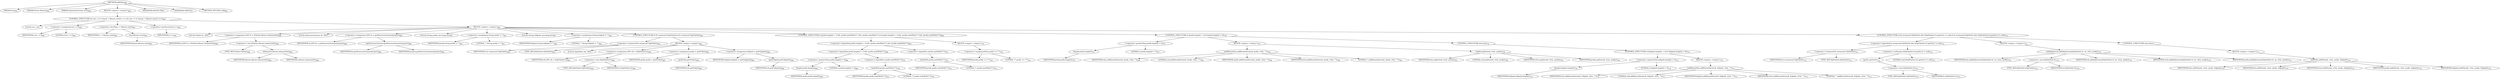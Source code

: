 digraph "addFiles" {  
"1827" [label = <(METHOD,addFiles)<SUB>684</SUB>> ]
"89" [label = <(PARAM,this)<SUB>684</SUB>> ]
"1828" [label = <(PARAM,Vector filesets)<SUB>684</SUB>> ]
"1829" [label = <(PARAM,ZipOutputStream zOut)<SUB>684</SUB>> ]
"1830" [label = <(BLOCK,&lt;empty&gt;,&lt;empty&gt;)<SUB>685</SUB>> ]
"1831" [label = <(CONTROL_STRUCTURE,for (int i = 0; Some(i &lt; filesets.size()); i++),for (int i = 0; Some(i &lt; filesets.size()); i++))<SUB>687</SUB>> ]
"1832" [label = <(LOCAL,int i: int)> ]
"1833" [label = <(&lt;operator&gt;.assignment,int i = 0)<SUB>687</SUB>> ]
"1834" [label = <(IDENTIFIER,i,int i = 0)<SUB>687</SUB>> ]
"1835" [label = <(LITERAL,0,int i = 0)<SUB>687</SUB>> ]
"1836" [label = <(&lt;operator&gt;.lessThan,i &lt; filesets.size())<SUB>687</SUB>> ]
"1837" [label = <(IDENTIFIER,i,i &lt; filesets.size())<SUB>687</SUB>> ]
"1838" [label = <(size,filesets.size())<SUB>687</SUB>> ]
"1839" [label = <(IDENTIFIER,filesets,filesets.size())<SUB>687</SUB>> ]
"1840" [label = <(&lt;operator&gt;.postIncrement,i++)<SUB>687</SUB>> ]
"1841" [label = <(IDENTIFIER,i,i++)<SUB>687</SUB>> ]
"1842" [label = <(BLOCK,&lt;empty&gt;,&lt;empty&gt;)<SUB>687</SUB>> ]
"1843" [label = <(LOCAL,FileSet fs: ANY)> ]
"1844" [label = <(&lt;operator&gt;.assignment,ANY fs = (FileSet) filesets.elementAt(i))<SUB>688</SUB>> ]
"1845" [label = <(IDENTIFIER,fs,ANY fs = (FileSet) filesets.elementAt(i))<SUB>688</SUB>> ]
"1846" [label = <(&lt;operator&gt;.cast,(FileSet) filesets.elementAt(i))<SUB>688</SUB>> ]
"1847" [label = <(TYPE_REF,FileSet,FileSet)<SUB>688</SUB>> ]
"1848" [label = <(elementAt,filesets.elementAt(i))<SUB>688</SUB>> ]
"1849" [label = <(IDENTIFIER,filesets,filesets.elementAt(i))<SUB>688</SUB>> ]
"1850" [label = <(IDENTIFIER,i,filesets.elementAt(i))<SUB>688</SUB>> ]
"1851" [label = <(LOCAL,DirectoryScanner ds: ANY)> ]
"1852" [label = <(&lt;operator&gt;.assignment,ANY ds = getDirectoryScanner(project))<SUB>689</SUB>> ]
"1853" [label = <(IDENTIFIER,ds,ANY ds = getDirectoryScanner(project))<SUB>689</SUB>> ]
"1854" [label = <(getDirectoryScanner,getDirectoryScanner(project))<SUB>689</SUB>> ]
"1855" [label = <(IDENTIFIER,fs,getDirectoryScanner(project))<SUB>689</SUB>> ]
"1856" [label = <(IDENTIFIER,project,getDirectoryScanner(project))<SUB>689</SUB>> ]
"1857" [label = <(LOCAL,String prefix: java.lang.String)> ]
"1858" [label = <(&lt;operator&gt;.assignment,String prefix = &quot;&quot;)<SUB>691</SUB>> ]
"1859" [label = <(IDENTIFIER,prefix,String prefix = &quot;&quot;)<SUB>691</SUB>> ]
"1860" [label = <(LITERAL,&quot;&quot;,String prefix = &quot;&quot;)<SUB>691</SUB>> ]
"1861" [label = <(LOCAL,String fullpath: java.lang.String)> ]
"1862" [label = <(&lt;operator&gt;.assignment,String fullpath = &quot;&quot;)<SUB>692</SUB>> ]
"1863" [label = <(IDENTIFIER,fullpath,String fullpath = &quot;&quot;)<SUB>692</SUB>> ]
"1864" [label = <(LITERAL,&quot;&quot;,String fullpath = &quot;&quot;)<SUB>692</SUB>> ]
"1865" [label = <(CONTROL_STRUCTURE,if (fs instanceof ZipFileSet),if (fs instanceof ZipFileSet))<SUB>693</SUB>> ]
"1866" [label = <(&lt;operator&gt;.instanceOf,fs instanceof ZipFileSet)<SUB>693</SUB>> ]
"1867" [label = <(IDENTIFIER,fs,fs instanceof ZipFileSet)<SUB>693</SUB>> ]
"1868" [label = <(TYPE_REF,ZipFileSet,ZipFileSet)<SUB>693</SUB>> ]
"1869" [label = <(BLOCK,&lt;empty&gt;,&lt;empty&gt;)<SUB>693</SUB>> ]
"1870" [label = <(LOCAL,ZipFileSet zfs: ANY)> ]
"1871" [label = <(&lt;operator&gt;.assignment,ANY zfs = (ZipFileSet) fs)<SUB>694</SUB>> ]
"1872" [label = <(IDENTIFIER,zfs,ANY zfs = (ZipFileSet) fs)<SUB>694</SUB>> ]
"1873" [label = <(&lt;operator&gt;.cast,(ZipFileSet) fs)<SUB>694</SUB>> ]
"1874" [label = <(TYPE_REF,ZipFileSet,ZipFileSet)<SUB>694</SUB>> ]
"1875" [label = <(IDENTIFIER,fs,(ZipFileSet) fs)<SUB>694</SUB>> ]
"1876" [label = <(&lt;operator&gt;.assignment,prefix = getPrefix())<SUB>695</SUB>> ]
"1877" [label = <(IDENTIFIER,prefix,prefix = getPrefix())<SUB>695</SUB>> ]
"1878" [label = <(getPrefix,getPrefix())<SUB>695</SUB>> ]
"1879" [label = <(IDENTIFIER,zfs,getPrefix())<SUB>695</SUB>> ]
"1880" [label = <(&lt;operator&gt;.assignment,fullpath = getFullpath())<SUB>696</SUB>> ]
"1881" [label = <(IDENTIFIER,fullpath,fullpath = getFullpath())<SUB>696</SUB>> ]
"1882" [label = <(getFullpath,getFullpath())<SUB>696</SUB>> ]
"1883" [label = <(IDENTIFIER,zfs,getFullpath())<SUB>696</SUB>> ]
"1884" [label = <(CONTROL_STRUCTURE,if (prefix.length() &gt; 0 &amp;&amp; !prefix.endsWith(&quot;/&quot;) &amp;&amp; !prefix.endsWith(&quot;\\&quot;)),if (prefix.length() &gt; 0 &amp;&amp; !prefix.endsWith(&quot;/&quot;) &amp;&amp; !prefix.endsWith(&quot;\\&quot;)))<SUB>699</SUB>> ]
"1885" [label = <(&lt;operator&gt;.logicalAnd,prefix.length() &gt; 0 &amp;&amp; !prefix.endsWith(&quot;/&quot;) &amp;&amp; !prefix.endsWith(&quot;\\&quot;))<SUB>699</SUB>> ]
"1886" [label = <(&lt;operator&gt;.logicalAnd,prefix.length() &gt; 0 &amp;&amp; !prefix.endsWith(&quot;/&quot;))<SUB>699</SUB>> ]
"1887" [label = <(&lt;operator&gt;.greaterThan,prefix.length() &gt; 0)<SUB>699</SUB>> ]
"1888" [label = <(length,prefix.length())<SUB>699</SUB>> ]
"1889" [label = <(IDENTIFIER,prefix,prefix.length())<SUB>699</SUB>> ]
"1890" [label = <(LITERAL,0,prefix.length() &gt; 0)<SUB>699</SUB>> ]
"1891" [label = <(&lt;operator&gt;.logicalNot,!prefix.endsWith(&quot;/&quot;))<SUB>700</SUB>> ]
"1892" [label = <(endsWith,prefix.endsWith(&quot;/&quot;))<SUB>700</SUB>> ]
"1893" [label = <(IDENTIFIER,prefix,prefix.endsWith(&quot;/&quot;))<SUB>700</SUB>> ]
"1894" [label = <(LITERAL,&quot;/&quot;,prefix.endsWith(&quot;/&quot;))<SUB>700</SUB>> ]
"1895" [label = <(&lt;operator&gt;.logicalNot,!prefix.endsWith(&quot;\\&quot;))<SUB>701</SUB>> ]
"1896" [label = <(endsWith,prefix.endsWith(&quot;\\&quot;))<SUB>701</SUB>> ]
"1897" [label = <(IDENTIFIER,prefix,prefix.endsWith(&quot;\\&quot;))<SUB>701</SUB>> ]
"1898" [label = <(LITERAL,&quot;\\&quot;,prefix.endsWith(&quot;\\&quot;))<SUB>701</SUB>> ]
"1899" [label = <(BLOCK,&lt;empty&gt;,&lt;empty&gt;)<SUB>701</SUB>> ]
"1900" [label = <(&lt;operator&gt;.assignmentPlus,prefix += &quot;/&quot;)<SUB>702</SUB>> ]
"1901" [label = <(IDENTIFIER,prefix,prefix += &quot;/&quot;)<SUB>702</SUB>> ]
"1902" [label = <(LITERAL,&quot;/&quot;,prefix += &quot;/&quot;)<SUB>702</SUB>> ]
"1903" [label = <(CONTROL_STRUCTURE,if (prefix.length() &gt; 0),if (prefix.length() &gt; 0))<SUB>707</SUB>> ]
"1904" [label = <(&lt;operator&gt;.greaterThan,prefix.length() &gt; 0)<SUB>707</SUB>> ]
"1905" [label = <(length,prefix.length())<SUB>707</SUB>> ]
"1906" [label = <(IDENTIFIER,prefix,prefix.length())<SUB>707</SUB>> ]
"1907" [label = <(LITERAL,0,prefix.length() &gt; 0)<SUB>707</SUB>> ]
"1908" [label = <(BLOCK,&lt;empty&gt;,&lt;empty&gt;)<SUB>707</SUB>> ]
"1909" [label = <(addParentDirs,addParentDirs(null, prefix, zOut, &quot;&quot;))<SUB>708</SUB>> ]
"88" [label = <(IDENTIFIER,this,addParentDirs(null, prefix, zOut, &quot;&quot;))<SUB>708</SUB>> ]
"1910" [label = <(LITERAL,null,addParentDirs(null, prefix, zOut, &quot;&quot;))<SUB>708</SUB>> ]
"1911" [label = <(IDENTIFIER,prefix,addParentDirs(null, prefix, zOut, &quot;&quot;))<SUB>708</SUB>> ]
"1912" [label = <(IDENTIFIER,zOut,addParentDirs(null, prefix, zOut, &quot;&quot;))<SUB>708</SUB>> ]
"1913" [label = <(LITERAL,&quot;&quot;,addParentDirs(null, prefix, zOut, &quot;&quot;))<SUB>708</SUB>> ]
"1914" [label = <(zipDir,zipDir(null, zOut, prefix))<SUB>709</SUB>> ]
"90" [label = <(IDENTIFIER,this,zipDir(null, zOut, prefix))<SUB>709</SUB>> ]
"1915" [label = <(LITERAL,null,zipDir(null, zOut, prefix))<SUB>709</SUB>> ]
"1916" [label = <(IDENTIFIER,zOut,zipDir(null, zOut, prefix))<SUB>709</SUB>> ]
"1917" [label = <(IDENTIFIER,prefix,zipDir(null, zOut, prefix))<SUB>709</SUB>> ]
"1918" [label = <(CONTROL_STRUCTURE,else,else)<SUB>710</SUB>> ]
"1919" [label = <(CONTROL_STRUCTURE,if (fullpath.length() &gt; 0),if (fullpath.length() &gt; 0))<SUB>710</SUB>> ]
"1920" [label = <(&lt;operator&gt;.greaterThan,fullpath.length() &gt; 0)<SUB>710</SUB>> ]
"1921" [label = <(length,fullpath.length())<SUB>710</SUB>> ]
"1922" [label = <(IDENTIFIER,fullpath,fullpath.length())<SUB>710</SUB>> ]
"1923" [label = <(LITERAL,0,fullpath.length() &gt; 0)<SUB>710</SUB>> ]
"1924" [label = <(BLOCK,&lt;empty&gt;,&lt;empty&gt;)<SUB>710</SUB>> ]
"1925" [label = <(addParentDirs,addParentDirs(null, fullpath, zOut, &quot;&quot;))<SUB>711</SUB>> ]
"91" [label = <(IDENTIFIER,this,addParentDirs(null, fullpath, zOut, &quot;&quot;))<SUB>711</SUB>> ]
"1926" [label = <(LITERAL,null,addParentDirs(null, fullpath, zOut, &quot;&quot;))<SUB>711</SUB>> ]
"1927" [label = <(IDENTIFIER,fullpath,addParentDirs(null, fullpath, zOut, &quot;&quot;))<SUB>711</SUB>> ]
"1928" [label = <(IDENTIFIER,zOut,addParentDirs(null, fullpath, zOut, &quot;&quot;))<SUB>711</SUB>> ]
"1929" [label = <(LITERAL,&quot;&quot;,addParentDirs(null, fullpath, zOut, &quot;&quot;))<SUB>711</SUB>> ]
"1930" [label = <(CONTROL_STRUCTURE,if (fs instanceof ZipFileSet &amp;&amp; ((ZipFileSet) fs).getSrc() != null),if (fs instanceof ZipFileSet &amp;&amp; ((ZipFileSet) fs).getSrc() != null))<SUB>714</SUB>> ]
"1931" [label = <(&lt;operator&gt;.logicalAnd,fs instanceof ZipFileSet &amp;&amp; ((ZipFileSet) fs).getSrc() != null)<SUB>714</SUB>> ]
"1932" [label = <(&lt;operator&gt;.instanceOf,fs instanceof ZipFileSet)<SUB>714</SUB>> ]
"1933" [label = <(IDENTIFIER,fs,fs instanceof ZipFileSet)<SUB>714</SUB>> ]
"1934" [label = <(TYPE_REF,ZipFileSet,ZipFileSet)<SUB>714</SUB>> ]
"1935" [label = <(&lt;operator&gt;.notEquals,((ZipFileSet) fs).getSrc() != null)<SUB>715</SUB>> ]
"1936" [label = <(getSrc,getSrc())<SUB>715</SUB>> ]
"1937" [label = <(&lt;operator&gt;.cast,(ZipFileSet) fs)<SUB>715</SUB>> ]
"1938" [label = <(TYPE_REF,ZipFileSet,ZipFileSet)<SUB>715</SUB>> ]
"1939" [label = <(IDENTIFIER,fs,(ZipFileSet) fs)<SUB>715</SUB>> ]
"1940" [label = <(LITERAL,null,((ZipFileSet) fs).getSrc() != null)<SUB>715</SUB>> ]
"1941" [label = <(BLOCK,&lt;empty&gt;,&lt;empty&gt;)<SUB>715</SUB>> ]
"1942" [label = <(addZipEntries,addZipEntries((ZipFileSet) fs, ds, zOut, prefix))<SUB>716</SUB>> ]
"92" [label = <(IDENTIFIER,this,addZipEntries((ZipFileSet) fs, ds, zOut, prefix))<SUB>716</SUB>> ]
"1943" [label = <(&lt;operator&gt;.cast,(ZipFileSet) fs)<SUB>716</SUB>> ]
"1944" [label = <(TYPE_REF,ZipFileSet,ZipFileSet)<SUB>716</SUB>> ]
"1945" [label = <(IDENTIFIER,fs,(ZipFileSet) fs)<SUB>716</SUB>> ]
"1946" [label = <(IDENTIFIER,ds,addZipEntries((ZipFileSet) fs, ds, zOut, prefix))<SUB>716</SUB>> ]
"1947" [label = <(IDENTIFIER,zOut,addZipEntries((ZipFileSet) fs, ds, zOut, prefix))<SUB>716</SUB>> ]
"1948" [label = <(IDENTIFIER,prefix,addZipEntries((ZipFileSet) fs, ds, zOut, prefix))<SUB>716</SUB>> ]
"1949" [label = <(CONTROL_STRUCTURE,else,else)<SUB>717</SUB>> ]
"1950" [label = <(BLOCK,&lt;empty&gt;,&lt;empty&gt;)<SUB>717</SUB>> ]
"1951" [label = <(addFiles,addFiles(ds, zOut, prefix, fullpath))<SUB>719</SUB>> ]
"93" [label = <(IDENTIFIER,this,addFiles(ds, zOut, prefix, fullpath))<SUB>719</SUB>> ]
"1952" [label = <(IDENTIFIER,ds,addFiles(ds, zOut, prefix, fullpath))<SUB>719</SUB>> ]
"1953" [label = <(IDENTIFIER,zOut,addFiles(ds, zOut, prefix, fullpath))<SUB>719</SUB>> ]
"1954" [label = <(IDENTIFIER,prefix,addFiles(ds, zOut, prefix, fullpath))<SUB>719</SUB>> ]
"1955" [label = <(IDENTIFIER,fullpath,addFiles(ds, zOut, prefix, fullpath))<SUB>719</SUB>> ]
"1956" [label = <(MODIFIER,PROTECTED)> ]
"1957" [label = <(MODIFIER,VIRTUAL)> ]
"1958" [label = <(METHOD_RETURN,void)<SUB>684</SUB>> ]
  "1827" -> "89" 
  "1827" -> "1828" 
  "1827" -> "1829" 
  "1827" -> "1830" 
  "1827" -> "1956" 
  "1827" -> "1957" 
  "1827" -> "1958" 
  "1830" -> "1831" 
  "1831" -> "1832" 
  "1831" -> "1833" 
  "1831" -> "1836" 
  "1831" -> "1840" 
  "1831" -> "1842" 
  "1833" -> "1834" 
  "1833" -> "1835" 
  "1836" -> "1837" 
  "1836" -> "1838" 
  "1838" -> "1839" 
  "1840" -> "1841" 
  "1842" -> "1843" 
  "1842" -> "1844" 
  "1842" -> "1851" 
  "1842" -> "1852" 
  "1842" -> "1857" 
  "1842" -> "1858" 
  "1842" -> "1861" 
  "1842" -> "1862" 
  "1842" -> "1865" 
  "1842" -> "1884" 
  "1842" -> "1903" 
  "1842" -> "1930" 
  "1844" -> "1845" 
  "1844" -> "1846" 
  "1846" -> "1847" 
  "1846" -> "1848" 
  "1848" -> "1849" 
  "1848" -> "1850" 
  "1852" -> "1853" 
  "1852" -> "1854" 
  "1854" -> "1855" 
  "1854" -> "1856" 
  "1858" -> "1859" 
  "1858" -> "1860" 
  "1862" -> "1863" 
  "1862" -> "1864" 
  "1865" -> "1866" 
  "1865" -> "1869" 
  "1866" -> "1867" 
  "1866" -> "1868" 
  "1869" -> "1870" 
  "1869" -> "1871" 
  "1869" -> "1876" 
  "1869" -> "1880" 
  "1871" -> "1872" 
  "1871" -> "1873" 
  "1873" -> "1874" 
  "1873" -> "1875" 
  "1876" -> "1877" 
  "1876" -> "1878" 
  "1878" -> "1879" 
  "1880" -> "1881" 
  "1880" -> "1882" 
  "1882" -> "1883" 
  "1884" -> "1885" 
  "1884" -> "1899" 
  "1885" -> "1886" 
  "1885" -> "1895" 
  "1886" -> "1887" 
  "1886" -> "1891" 
  "1887" -> "1888" 
  "1887" -> "1890" 
  "1888" -> "1889" 
  "1891" -> "1892" 
  "1892" -> "1893" 
  "1892" -> "1894" 
  "1895" -> "1896" 
  "1896" -> "1897" 
  "1896" -> "1898" 
  "1899" -> "1900" 
  "1900" -> "1901" 
  "1900" -> "1902" 
  "1903" -> "1904" 
  "1903" -> "1908" 
  "1903" -> "1918" 
  "1904" -> "1905" 
  "1904" -> "1907" 
  "1905" -> "1906" 
  "1908" -> "1909" 
  "1908" -> "1914" 
  "1909" -> "88" 
  "1909" -> "1910" 
  "1909" -> "1911" 
  "1909" -> "1912" 
  "1909" -> "1913" 
  "1914" -> "90" 
  "1914" -> "1915" 
  "1914" -> "1916" 
  "1914" -> "1917" 
  "1918" -> "1919" 
  "1919" -> "1920" 
  "1919" -> "1924" 
  "1920" -> "1921" 
  "1920" -> "1923" 
  "1921" -> "1922" 
  "1924" -> "1925" 
  "1925" -> "91" 
  "1925" -> "1926" 
  "1925" -> "1927" 
  "1925" -> "1928" 
  "1925" -> "1929" 
  "1930" -> "1931" 
  "1930" -> "1941" 
  "1930" -> "1949" 
  "1931" -> "1932" 
  "1931" -> "1935" 
  "1932" -> "1933" 
  "1932" -> "1934" 
  "1935" -> "1936" 
  "1935" -> "1940" 
  "1936" -> "1937" 
  "1937" -> "1938" 
  "1937" -> "1939" 
  "1941" -> "1942" 
  "1942" -> "92" 
  "1942" -> "1943" 
  "1942" -> "1946" 
  "1942" -> "1947" 
  "1942" -> "1948" 
  "1943" -> "1944" 
  "1943" -> "1945" 
  "1949" -> "1950" 
  "1950" -> "1951" 
  "1951" -> "93" 
  "1951" -> "1952" 
  "1951" -> "1953" 
  "1951" -> "1954" 
  "1951" -> "1955" 
}
